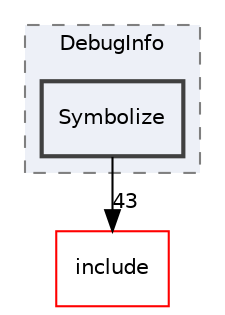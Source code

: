 digraph "lib/DebugInfo/Symbolize"
{
 // LATEX_PDF_SIZE
  bgcolor="transparent";
  edge [fontname="Helvetica",fontsize="10",labelfontname="Helvetica",labelfontsize="10"];
  node [fontname="Helvetica",fontsize="10",shape="box"];
  compound=true
  subgraph clusterdir_fd055cdb294ed2abe541ad964f928ab2 {
    graph [ bgcolor="#edf0f7", pencolor="grey50", style="filled,dashed,", label="DebugInfo", fontname="Helvetica", fontsize="10", URL="dir_fd055cdb294ed2abe541ad964f928ab2.html"]
  dir_e3d26b2e2a100ab5dbd09f4b2655fa0b [label="Symbolize", style="filled,bold,", fillcolor="#edf0f7", color="grey25", URL="dir_e3d26b2e2a100ab5dbd09f4b2655fa0b.html"];
  }
  dir_d44c64559bbebec7f509842c48db8b23 [label="include", style="", fillcolor="#edf0f7", color="red", URL="dir_d44c64559bbebec7f509842c48db8b23.html"];
  dir_e3d26b2e2a100ab5dbd09f4b2655fa0b->dir_d44c64559bbebec7f509842c48db8b23 [headlabel="43", labeldistance=1.5 headhref="dir_000187_000082.html"];
}

